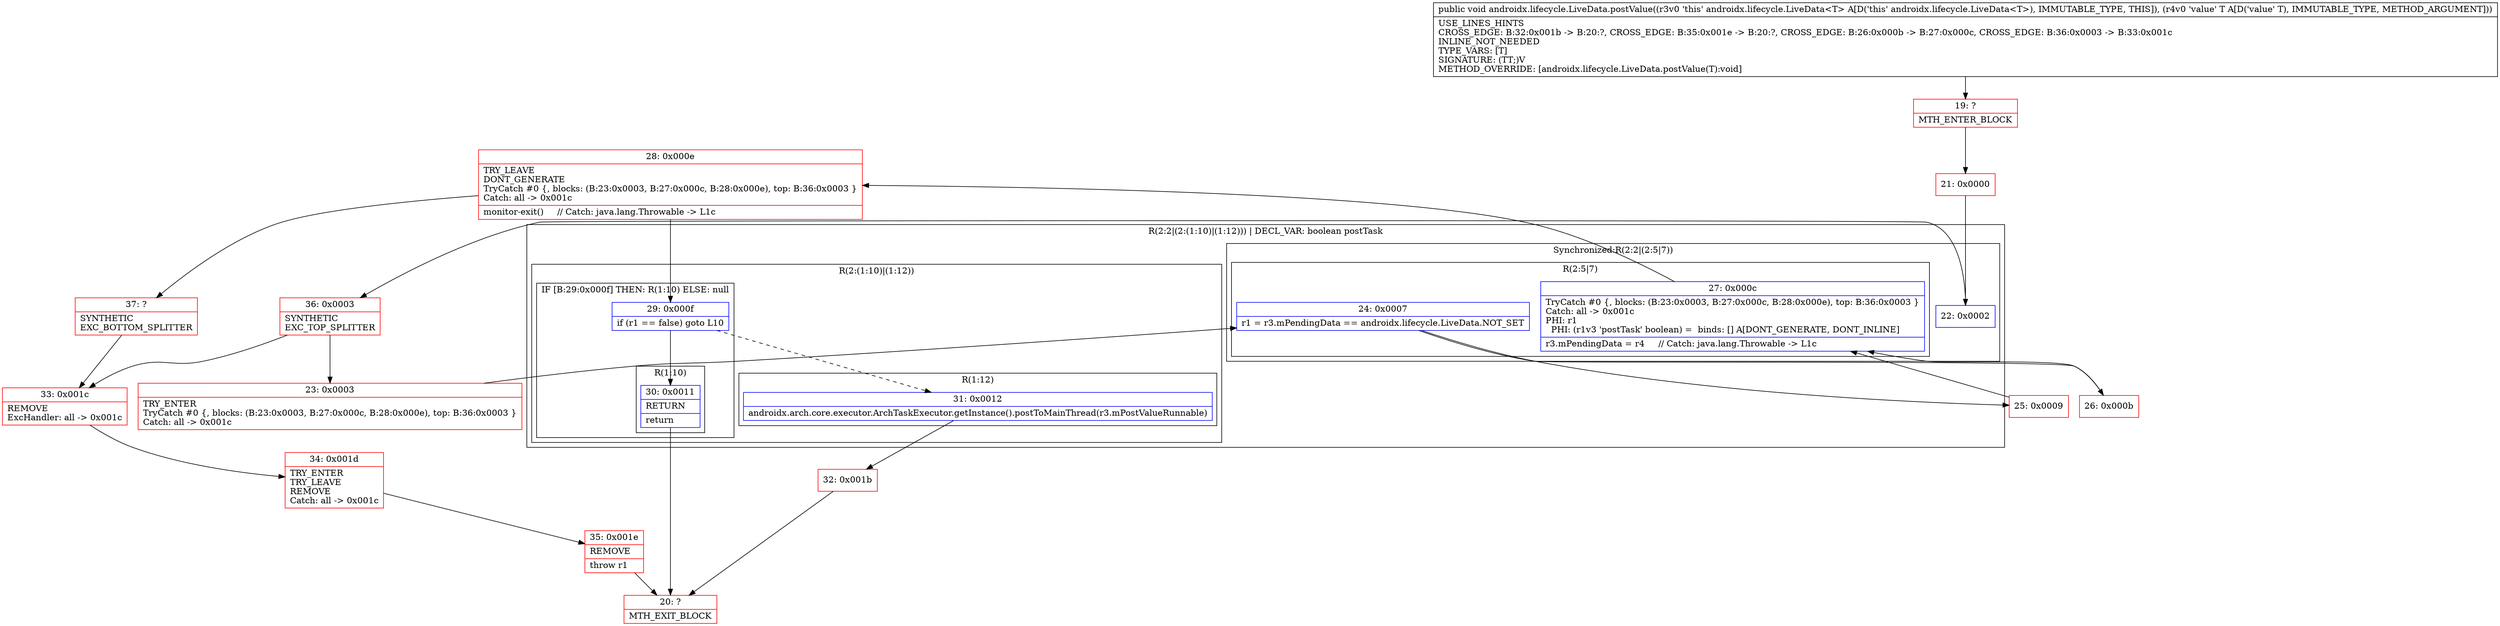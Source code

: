 digraph "CFG forandroidx.lifecycle.LiveData.postValue(Ljava\/lang\/Object;)V" {
subgraph cluster_Region_1183850537 {
label = "R(2:2|(2:(1:10)|(1:12))) | DECL_VAR: boolean postTask\l";
node [shape=record,color=blue];
subgraph cluster_SynchronizedRegion_2023299764 {
label = "Synchronized:R(2:2|(2:5|7))";
node [shape=record,color=blue];
Node_22 [shape=record,label="{22\:\ 0x0002}"];
subgraph cluster_Region_433613580 {
label = "R(2:5|7)";
node [shape=record,color=blue];
Node_24 [shape=record,label="{24\:\ 0x0007|r1 = r3.mPendingData == androidx.lifecycle.LiveData.NOT_SET\l}"];
Node_27 [shape=record,label="{27\:\ 0x000c|TryCatch #0 \{, blocks: (B:23:0x0003, B:27:0x000c, B:28:0x000e), top: B:36:0x0003 \}\lCatch: all \-\> 0x001c\lPHI: r1 \l  PHI: (r1v3 'postTask' boolean) =  binds: [] A[DONT_GENERATE, DONT_INLINE]\l|r3.mPendingData = r4     \/\/ Catch: java.lang.Throwable \-\> L1c\l}"];
}
}
subgraph cluster_Region_1719115823 {
label = "R(2:(1:10)|(1:12))";
node [shape=record,color=blue];
subgraph cluster_IfRegion_1480685508 {
label = "IF [B:29:0x000f] THEN: R(1:10) ELSE: null";
node [shape=record,color=blue];
Node_29 [shape=record,label="{29\:\ 0x000f|if (r1 == false) goto L10\l}"];
subgraph cluster_Region_1596330966 {
label = "R(1:10)";
node [shape=record,color=blue];
Node_30 [shape=record,label="{30\:\ 0x0011|RETURN\l|return\l}"];
}
}
subgraph cluster_Region_410050931 {
label = "R(1:12)";
node [shape=record,color=blue];
Node_31 [shape=record,label="{31\:\ 0x0012|androidx.arch.core.executor.ArchTaskExecutor.getInstance().postToMainThread(r3.mPostValueRunnable)\l}"];
}
}
}
Node_19 [shape=record,color=red,label="{19\:\ ?|MTH_ENTER_BLOCK\l}"];
Node_21 [shape=record,color=red,label="{21\:\ 0x0000}"];
Node_36 [shape=record,color=red,label="{36\:\ 0x0003|SYNTHETIC\lEXC_TOP_SPLITTER\l}"];
Node_23 [shape=record,color=red,label="{23\:\ 0x0003|TRY_ENTER\lTryCatch #0 \{, blocks: (B:23:0x0003, B:27:0x000c, B:28:0x000e), top: B:36:0x0003 \}\lCatch: all \-\> 0x001c\l}"];
Node_25 [shape=record,color=red,label="{25\:\ 0x0009}"];
Node_28 [shape=record,color=red,label="{28\:\ 0x000e|TRY_LEAVE\lDONT_GENERATE\lTryCatch #0 \{, blocks: (B:23:0x0003, B:27:0x000c, B:28:0x000e), top: B:36:0x0003 \}\lCatch: all \-\> 0x001c\l|monitor\-exit()     \/\/ Catch: java.lang.Throwable \-\> L1c\l}"];
Node_20 [shape=record,color=red,label="{20\:\ ?|MTH_EXIT_BLOCK\l}"];
Node_32 [shape=record,color=red,label="{32\:\ 0x001b}"];
Node_37 [shape=record,color=red,label="{37\:\ ?|SYNTHETIC\lEXC_BOTTOM_SPLITTER\l}"];
Node_26 [shape=record,color=red,label="{26\:\ 0x000b}"];
Node_33 [shape=record,color=red,label="{33\:\ 0x001c|REMOVE\lExcHandler: all \-\> 0x001c\l}"];
Node_34 [shape=record,color=red,label="{34\:\ 0x001d|TRY_ENTER\lTRY_LEAVE\lREMOVE\lCatch: all \-\> 0x001c\l}"];
Node_35 [shape=record,color=red,label="{35\:\ 0x001e|REMOVE\l|throw r1\l}"];
MethodNode[shape=record,label="{public void androidx.lifecycle.LiveData.postValue((r3v0 'this' androidx.lifecycle.LiveData\<T\> A[D('this' androidx.lifecycle.LiveData\<T\>), IMMUTABLE_TYPE, THIS]), (r4v0 'value' T A[D('value' T), IMMUTABLE_TYPE, METHOD_ARGUMENT]))  | USE_LINES_HINTS\lCROSS_EDGE: B:32:0x001b \-\> B:20:?, CROSS_EDGE: B:35:0x001e \-\> B:20:?, CROSS_EDGE: B:26:0x000b \-\> B:27:0x000c, CROSS_EDGE: B:36:0x0003 \-\> B:33:0x001c\lINLINE_NOT_NEEDED\lTYPE_VARS: [T]\lSIGNATURE: (TT;)V\lMETHOD_OVERRIDE: [androidx.lifecycle.LiveData.postValue(T):void]\l}"];
MethodNode -> Node_19;Node_22 -> Node_36;
Node_24 -> Node_25;
Node_24 -> Node_26;
Node_27 -> Node_28;
Node_29 -> Node_30;
Node_29 -> Node_31[style=dashed];
Node_30 -> Node_20;
Node_31 -> Node_32;
Node_19 -> Node_21;
Node_21 -> Node_22;
Node_36 -> Node_23;
Node_36 -> Node_33;
Node_23 -> Node_24;
Node_25 -> Node_27;
Node_28 -> Node_29;
Node_28 -> Node_37;
Node_32 -> Node_20;
Node_37 -> Node_33;
Node_26 -> Node_27;
Node_33 -> Node_34;
Node_34 -> Node_35;
Node_35 -> Node_20;
}

